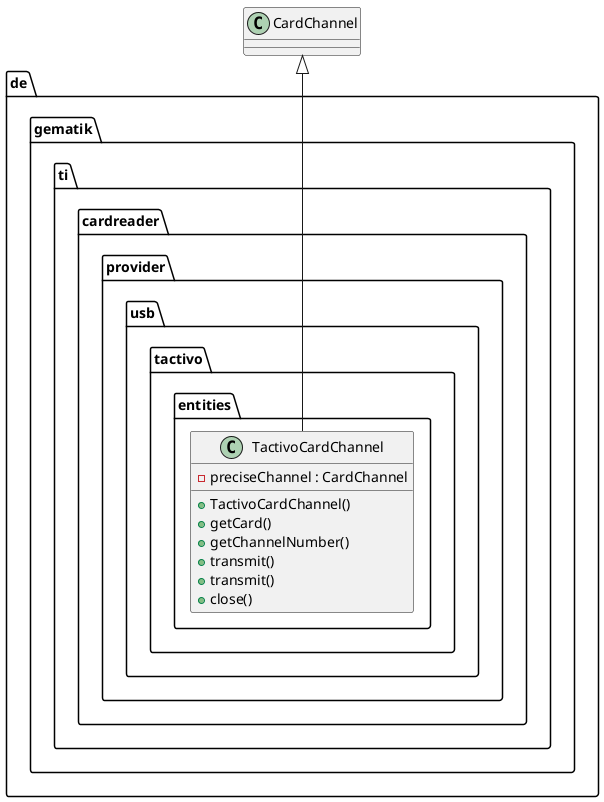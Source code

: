 @startuml

    package de.gematik.ti.cardreader.provider.usb.tactivo.entities {
      class TactivoCardChannel {
          - preciseChannel : CardChannel
          + TactivoCardChannel()
          + getCard()
          + getChannelNumber()
          + transmit()
          + transmit()
          + close()
      }
    }

  TactivoCardChannel -up-|> CardChannel

@enduml
